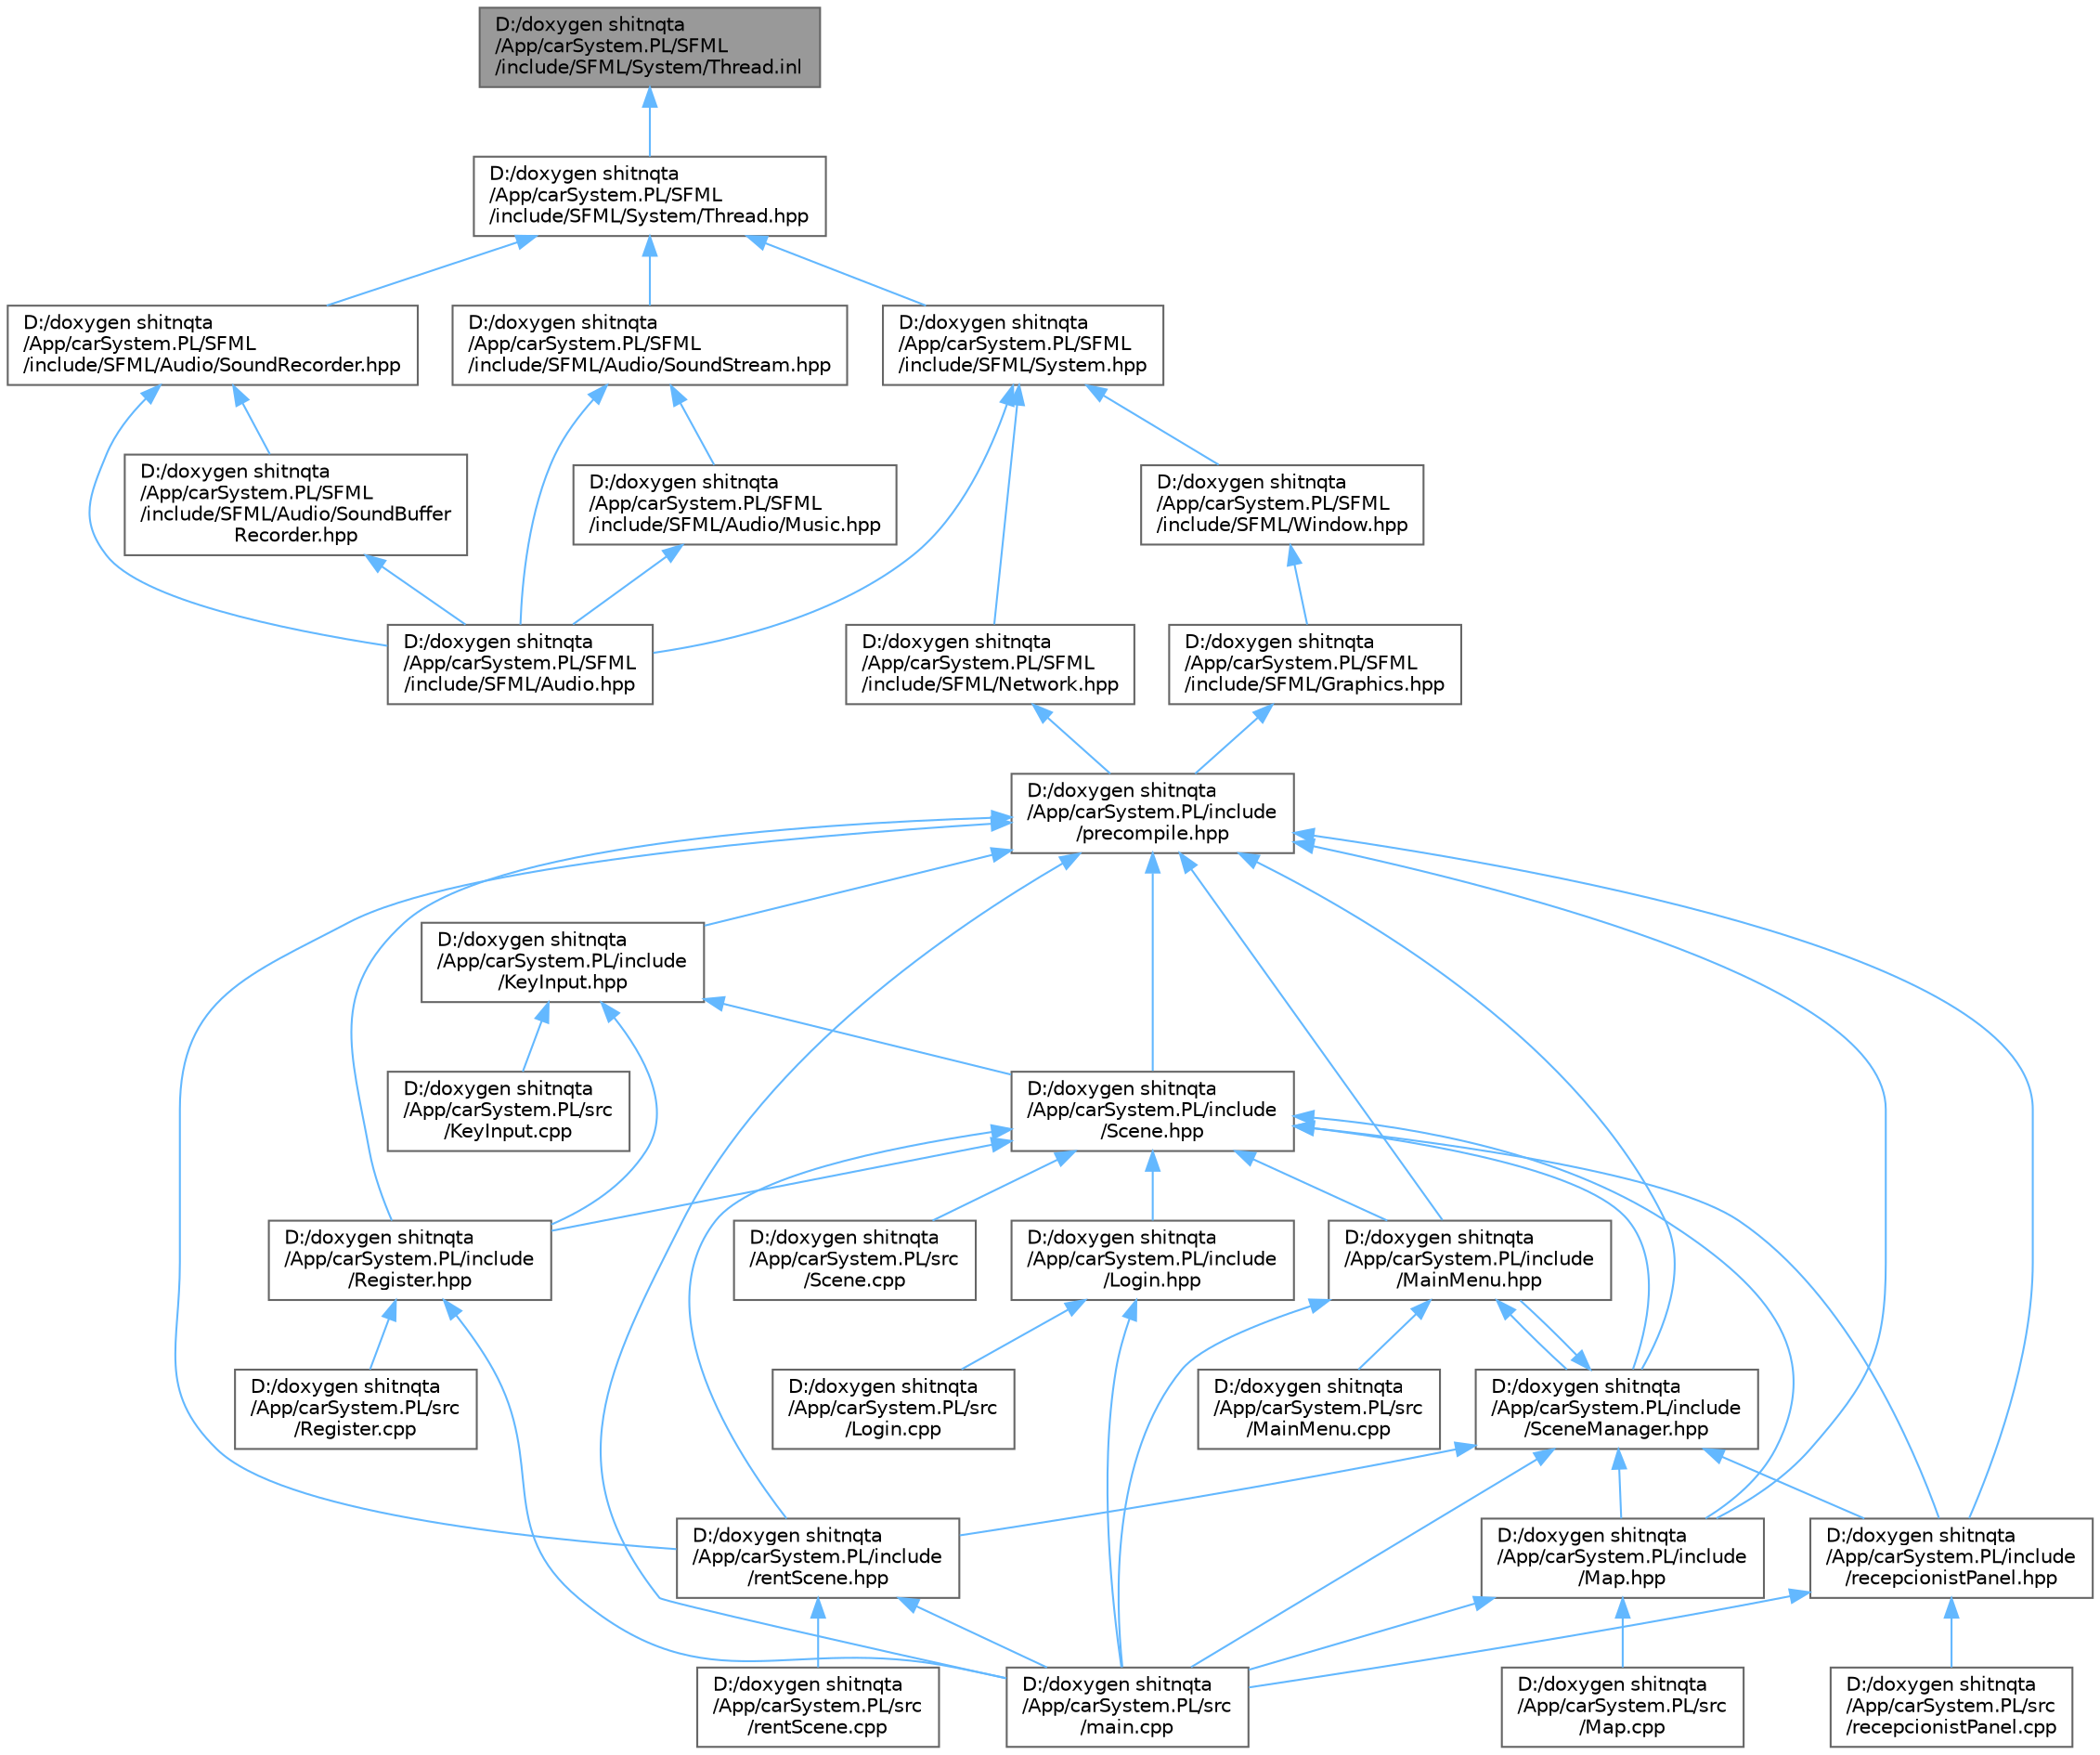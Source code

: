 digraph "D:/doxygen shitnqta/App/carSystem.PL/SFML/include/SFML/System/Thread.inl"
{
 // INTERACTIVE_SVG=YES
 // LATEX_PDF_SIZE
  bgcolor="transparent";
  edge [fontname=Helvetica,fontsize=10,labelfontname=Helvetica,labelfontsize=10];
  node [fontname=Helvetica,fontsize=10,shape=box,height=0.2,width=0.4];
  Node1 [id="Node000001",label="D:/doxygen shitnqta\l/App/carSystem.PL/SFML\l/include/SFML/System/Thread.inl",height=0.2,width=0.4,color="gray40", fillcolor="grey60", style="filled", fontcolor="black",tooltip=" "];
  Node1 -> Node2 [id="edge55_Node000001_Node000002",dir="back",color="steelblue1",style="solid",tooltip=" "];
  Node2 [id="Node000002",label="D:/doxygen shitnqta\l/App/carSystem.PL/SFML\l/include/SFML/System/Thread.hpp",height=0.2,width=0.4,color="grey40", fillcolor="white", style="filled",URL="$a00530.html",tooltip=" "];
  Node2 -> Node3 [id="edge56_Node000002_Node000003",dir="back",color="steelblue1",style="solid",tooltip=" "];
  Node3 [id="Node000003",label="D:/doxygen shitnqta\l/App/carSystem.PL/SFML\l/include/SFML/Audio/SoundRecorder.hpp",height=0.2,width=0.4,color="grey40", fillcolor="white", style="filled",URL="$a00347.html",tooltip=" "];
  Node3 -> Node4 [id="edge57_Node000003_Node000004",dir="back",color="steelblue1",style="solid",tooltip=" "];
  Node4 [id="Node000004",label="D:/doxygen shitnqta\l/App/carSystem.PL/SFML\l/include/SFML/Audio.hpp",height=0.2,width=0.4,color="grey40", fillcolor="white", style="filled",URL="$a00356.html",tooltip=" "];
  Node3 -> Node5 [id="edge58_Node000003_Node000005",dir="back",color="steelblue1",style="solid",tooltip=" "];
  Node5 [id="Node000005",label="D:/doxygen shitnqta\l/App/carSystem.PL/SFML\l/include/SFML/Audio/SoundBuffer\lRecorder.hpp",height=0.2,width=0.4,color="grey40", fillcolor="white", style="filled",URL="$a00332.html",tooltip=" "];
  Node5 -> Node4 [id="edge59_Node000005_Node000004",dir="back",color="steelblue1",style="solid",tooltip=" "];
  Node2 -> Node6 [id="edge60_Node000002_Node000006",dir="back",color="steelblue1",style="solid",tooltip=" "];
  Node6 [id="Node000006",label="D:/doxygen shitnqta\l/App/carSystem.PL/SFML\l/include/SFML/Audio/SoundStream.hpp",height=0.2,width=0.4,color="grey40", fillcolor="white", style="filled",URL="$a00353.html",tooltip=" "];
  Node6 -> Node4 [id="edge61_Node000006_Node000004",dir="back",color="steelblue1",style="solid",tooltip=" "];
  Node6 -> Node7 [id="edge62_Node000006_Node000007",dir="back",color="steelblue1",style="solid",tooltip=" "];
  Node7 [id="Node000007",label="D:/doxygen shitnqta\l/App/carSystem.PL/SFML\l/include/SFML/Audio/Music.hpp",height=0.2,width=0.4,color="grey40", fillcolor="white", style="filled",URL="$a00320.html",tooltip=" "];
  Node7 -> Node4 [id="edge63_Node000007_Node000004",dir="back",color="steelblue1",style="solid",tooltip=" "];
  Node2 -> Node8 [id="edge64_Node000002_Node000008",dir="back",color="steelblue1",style="solid",tooltip=" "];
  Node8 [id="Node000008",label="D:/doxygen shitnqta\l/App/carSystem.PL/SFML\l/include/SFML/System.hpp",height=0.2,width=0.4,color="grey40", fillcolor="white", style="filled",URL="$a00566.html",tooltip=" "];
  Node8 -> Node4 [id="edge65_Node000008_Node000004",dir="back",color="steelblue1",style="solid",tooltip=" "];
  Node8 -> Node9 [id="edge66_Node000008_Node000009",dir="back",color="steelblue1",style="solid",tooltip=" "];
  Node9 [id="Node000009",label="D:/doxygen shitnqta\l/App/carSystem.PL/SFML\l/include/SFML/Network.hpp",height=0.2,width=0.4,color="grey40", fillcolor="white", style="filled",URL="$a00488.html",tooltip=" "];
  Node9 -> Node10 [id="edge67_Node000009_Node000010",dir="back",color="steelblue1",style="solid",tooltip=" "];
  Node10 [id="Node000010",label="D:/doxygen shitnqta\l/App/carSystem.PL/include\l/precompile.hpp",height=0.2,width=0.4,color="grey40", fillcolor="white", style="filled",URL="$a02200.html",tooltip=" "];
  Node10 -> Node11 [id="edge68_Node000010_Node000011",dir="back",color="steelblue1",style="solid",tooltip=" "];
  Node11 [id="Node000011",label="D:/doxygen shitnqta\l/App/carSystem.PL/include\l/KeyInput.hpp",height=0.2,width=0.4,color="grey40", fillcolor="white", style="filled",URL="$a00275.html",tooltip=" "];
  Node11 -> Node12 [id="edge69_Node000011_Node000012",dir="back",color="steelblue1",style="solid",tooltip=" "];
  Node12 [id="Node000012",label="D:/doxygen shitnqta\l/App/carSystem.PL/include\l/Register.hpp",height=0.2,width=0.4,color="grey40", fillcolor="white", style="filled",URL="$a00296.html",tooltip=" "];
  Node12 -> Node13 [id="edge70_Node000012_Node000013",dir="back",color="steelblue1",style="solid",tooltip=" "];
  Node13 [id="Node000013",label="D:/doxygen shitnqta\l/App/carSystem.PL/src\l/Register.cpp",height=0.2,width=0.4,color="grey40", fillcolor="white", style="filled",URL="$a00641.html",tooltip=" "];
  Node12 -> Node14 [id="edge71_Node000012_Node000014",dir="back",color="steelblue1",style="solid",tooltip=" "];
  Node14 [id="Node000014",label="D:/doxygen shitnqta\l/App/carSystem.PL/src\l/main.cpp",height=0.2,width=0.4,color="grey40", fillcolor="white", style="filled",URL="$a00629.html",tooltip=" "];
  Node11 -> Node15 [id="edge72_Node000011_Node000015",dir="back",color="steelblue1",style="solid",tooltip=" "];
  Node15 [id="Node000015",label="D:/doxygen shitnqta\l/App/carSystem.PL/include\l/Scene.hpp",height=0.2,width=0.4,color="grey40", fillcolor="white", style="filled",URL="$a00302.html",tooltip=" "];
  Node15 -> Node16 [id="edge73_Node000015_Node000016",dir="back",color="steelblue1",style="solid",tooltip=" "];
  Node16 [id="Node000016",label="D:/doxygen shitnqta\l/App/carSystem.PL/include\l/Login.hpp",height=0.2,width=0.4,color="grey40", fillcolor="white", style="filled",URL="$a00278.html",tooltip=" "];
  Node16 -> Node17 [id="edge74_Node000016_Node000017",dir="back",color="steelblue1",style="solid",tooltip=" "];
  Node17 [id="Node000017",label="D:/doxygen shitnqta\l/App/carSystem.PL/src\l/Login.cpp",height=0.2,width=0.4,color="grey40", fillcolor="white", style="filled",URL="$a00623.html",tooltip=" "];
  Node16 -> Node14 [id="edge75_Node000016_Node000014",dir="back",color="steelblue1",style="solid",tooltip=" "];
  Node15 -> Node18 [id="edge76_Node000015_Node000018",dir="back",color="steelblue1",style="solid",tooltip=" "];
  Node18 [id="Node000018",label="D:/doxygen shitnqta\l/App/carSystem.PL/include\l/MainMenu.hpp",height=0.2,width=0.4,color="grey40", fillcolor="white", style="filled",URL="$a00284.html",tooltip=" "];
  Node18 -> Node19 [id="edge77_Node000018_Node000019",dir="back",color="steelblue1",style="solid",tooltip=" "];
  Node19 [id="Node000019",label="D:/doxygen shitnqta\l/App/carSystem.PL/include\l/SceneManager.hpp",height=0.2,width=0.4,color="grey40", fillcolor="white", style="filled",URL="$a00305.html",tooltip=" "];
  Node19 -> Node18 [id="edge78_Node000019_Node000018",dir="back",color="steelblue1",style="solid",tooltip=" "];
  Node19 -> Node20 [id="edge79_Node000019_Node000020",dir="back",color="steelblue1",style="solid",tooltip=" "];
  Node20 [id="Node000020",label="D:/doxygen shitnqta\l/App/carSystem.PL/include\l/Map.hpp",height=0.2,width=0.4,color="grey40", fillcolor="white", style="filled",URL="$a00287.html",tooltip=" "];
  Node20 -> Node21 [id="edge80_Node000020_Node000021",dir="back",color="steelblue1",style="solid",tooltip=" "];
  Node21 [id="Node000021",label="D:/doxygen shitnqta\l/App/carSystem.PL/src\l/Map.cpp",height=0.2,width=0.4,color="grey40", fillcolor="white", style="filled",URL="$a00635.html",tooltip=" "];
  Node20 -> Node14 [id="edge81_Node000020_Node000014",dir="back",color="steelblue1",style="solid",tooltip=" "];
  Node19 -> Node22 [id="edge82_Node000019_Node000022",dir="back",color="steelblue1",style="solid",tooltip=" "];
  Node22 [id="Node000022",label="D:/doxygen shitnqta\l/App/carSystem.PL/include\l/recepcionistPanel.hpp",height=0.2,width=0.4,color="grey40", fillcolor="white", style="filled",URL="$a00293.html",tooltip=" "];
  Node22 -> Node14 [id="edge83_Node000022_Node000014",dir="back",color="steelblue1",style="solid",tooltip=" "];
  Node22 -> Node23 [id="edge84_Node000022_Node000023",dir="back",color="steelblue1",style="solid",tooltip=" "];
  Node23 [id="Node000023",label="D:/doxygen shitnqta\l/App/carSystem.PL/src\l/recepcionistPanel.cpp",height=0.2,width=0.4,color="grey40", fillcolor="white", style="filled",URL="$a00638.html",tooltip=" "];
  Node19 -> Node24 [id="edge85_Node000019_Node000024",dir="back",color="steelblue1",style="solid",tooltip=" "];
  Node24 [id="Node000024",label="D:/doxygen shitnqta\l/App/carSystem.PL/include\l/rentScene.hpp",height=0.2,width=0.4,color="grey40", fillcolor="white", style="filled",URL="$a00299.html",tooltip=" "];
  Node24 -> Node14 [id="edge86_Node000024_Node000014",dir="back",color="steelblue1",style="solid",tooltip=" "];
  Node24 -> Node25 [id="edge87_Node000024_Node000025",dir="back",color="steelblue1",style="solid",tooltip=" "];
  Node25 [id="Node000025",label="D:/doxygen shitnqta\l/App/carSystem.PL/src\l/rentScene.cpp",height=0.2,width=0.4,color="grey40", fillcolor="white", style="filled",URL="$a00644.html",tooltip=" "];
  Node19 -> Node14 [id="edge88_Node000019_Node000014",dir="back",color="steelblue1",style="solid",tooltip=" "];
  Node18 -> Node26 [id="edge89_Node000018_Node000026",dir="back",color="steelblue1",style="solid",tooltip=" "];
  Node26 [id="Node000026",label="D:/doxygen shitnqta\l/App/carSystem.PL/src\l/MainMenu.cpp",height=0.2,width=0.4,color="grey40", fillcolor="white", style="filled",URL="$a00632.html",tooltip=" "];
  Node18 -> Node14 [id="edge90_Node000018_Node000014",dir="back",color="steelblue1",style="solid",tooltip=" "];
  Node15 -> Node20 [id="edge91_Node000015_Node000020",dir="back",color="steelblue1",style="solid",tooltip=" "];
  Node15 -> Node12 [id="edge92_Node000015_Node000012",dir="back",color="steelblue1",style="solid",tooltip=" "];
  Node15 -> Node19 [id="edge93_Node000015_Node000019",dir="back",color="steelblue1",style="solid",tooltip=" "];
  Node15 -> Node22 [id="edge94_Node000015_Node000022",dir="back",color="steelblue1",style="solid",tooltip=" "];
  Node15 -> Node24 [id="edge95_Node000015_Node000024",dir="back",color="steelblue1",style="solid",tooltip=" "];
  Node15 -> Node27 [id="edge96_Node000015_Node000027",dir="back",color="steelblue1",style="solid",tooltip=" "];
  Node27 [id="Node000027",label="D:/doxygen shitnqta\l/App/carSystem.PL/src\l/Scene.cpp",height=0.2,width=0.4,color="grey40", fillcolor="white", style="filled",URL="$a00647.html",tooltip=" "];
  Node11 -> Node28 [id="edge97_Node000011_Node000028",dir="back",color="steelblue1",style="solid",tooltip=" "];
  Node28 [id="Node000028",label="D:/doxygen shitnqta\l/App/carSystem.PL/src\l/KeyInput.cpp",height=0.2,width=0.4,color="grey40", fillcolor="white", style="filled",URL="$a00620.html",tooltip=" "];
  Node10 -> Node18 [id="edge98_Node000010_Node000018",dir="back",color="steelblue1",style="solid",tooltip=" "];
  Node10 -> Node20 [id="edge99_Node000010_Node000020",dir="back",color="steelblue1",style="solid",tooltip=" "];
  Node10 -> Node12 [id="edge100_Node000010_Node000012",dir="back",color="steelblue1",style="solid",tooltip=" "];
  Node10 -> Node15 [id="edge101_Node000010_Node000015",dir="back",color="steelblue1",style="solid",tooltip=" "];
  Node10 -> Node19 [id="edge102_Node000010_Node000019",dir="back",color="steelblue1",style="solid",tooltip=" "];
  Node10 -> Node22 [id="edge103_Node000010_Node000022",dir="back",color="steelblue1",style="solid",tooltip=" "];
  Node10 -> Node24 [id="edge104_Node000010_Node000024",dir="back",color="steelblue1",style="solid",tooltip=" "];
  Node10 -> Node14 [id="edge105_Node000010_Node000014",dir="back",color="steelblue1",style="solid",tooltip=" "];
  Node8 -> Node29 [id="edge106_Node000008_Node000029",dir="back",color="steelblue1",style="solid",tooltip=" "];
  Node29 [id="Node000029",label="D:/doxygen shitnqta\l/App/carSystem.PL/SFML\l/include/SFML/Window.hpp",height=0.2,width=0.4,color="grey40", fillcolor="white", style="filled",URL="$a00605.html",tooltip=" "];
  Node29 -> Node30 [id="edge107_Node000029_Node000030",dir="back",color="steelblue1",style="solid",tooltip=" "];
  Node30 [id="Node000030",label="D:/doxygen shitnqta\l/App/carSystem.PL/SFML\l/include/SFML/Graphics.hpp",height=0.2,width=0.4,color="grey40", fillcolor="white", style="filled",URL="$a00452.html",tooltip=" "];
  Node30 -> Node10 [id="edge108_Node000030_Node000010",dir="back",color="steelblue1",style="solid",tooltip=" "];
}
